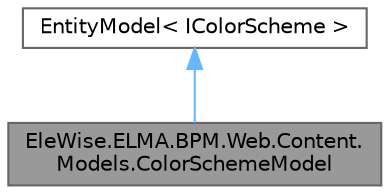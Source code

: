 digraph "EleWise.ELMA.BPM.Web.Content.Models.ColorSchemeModel"
{
 // LATEX_PDF_SIZE
  bgcolor="transparent";
  edge [fontname=Helvetica,fontsize=10,labelfontname=Helvetica,labelfontsize=10];
  node [fontname=Helvetica,fontsize=10,shape=box,height=0.2,width=0.4];
  Node1 [id="Node000001",label="EleWise.ELMA.BPM.Web.Content.\lModels.ColorSchemeModel",height=0.2,width=0.4,color="gray40", fillcolor="grey60", style="filled", fontcolor="black",tooltip="Модель цветовой схемы"];
  Node2 -> Node1 [id="edge1_Node000001_Node000002",dir="back",color="steelblue1",style="solid",tooltip=" "];
  Node2 [id="Node000002",label="EntityModel\< IColorScheme \>",height=0.2,width=0.4,color="gray40", fillcolor="white", style="filled",tooltip=" "];
}
